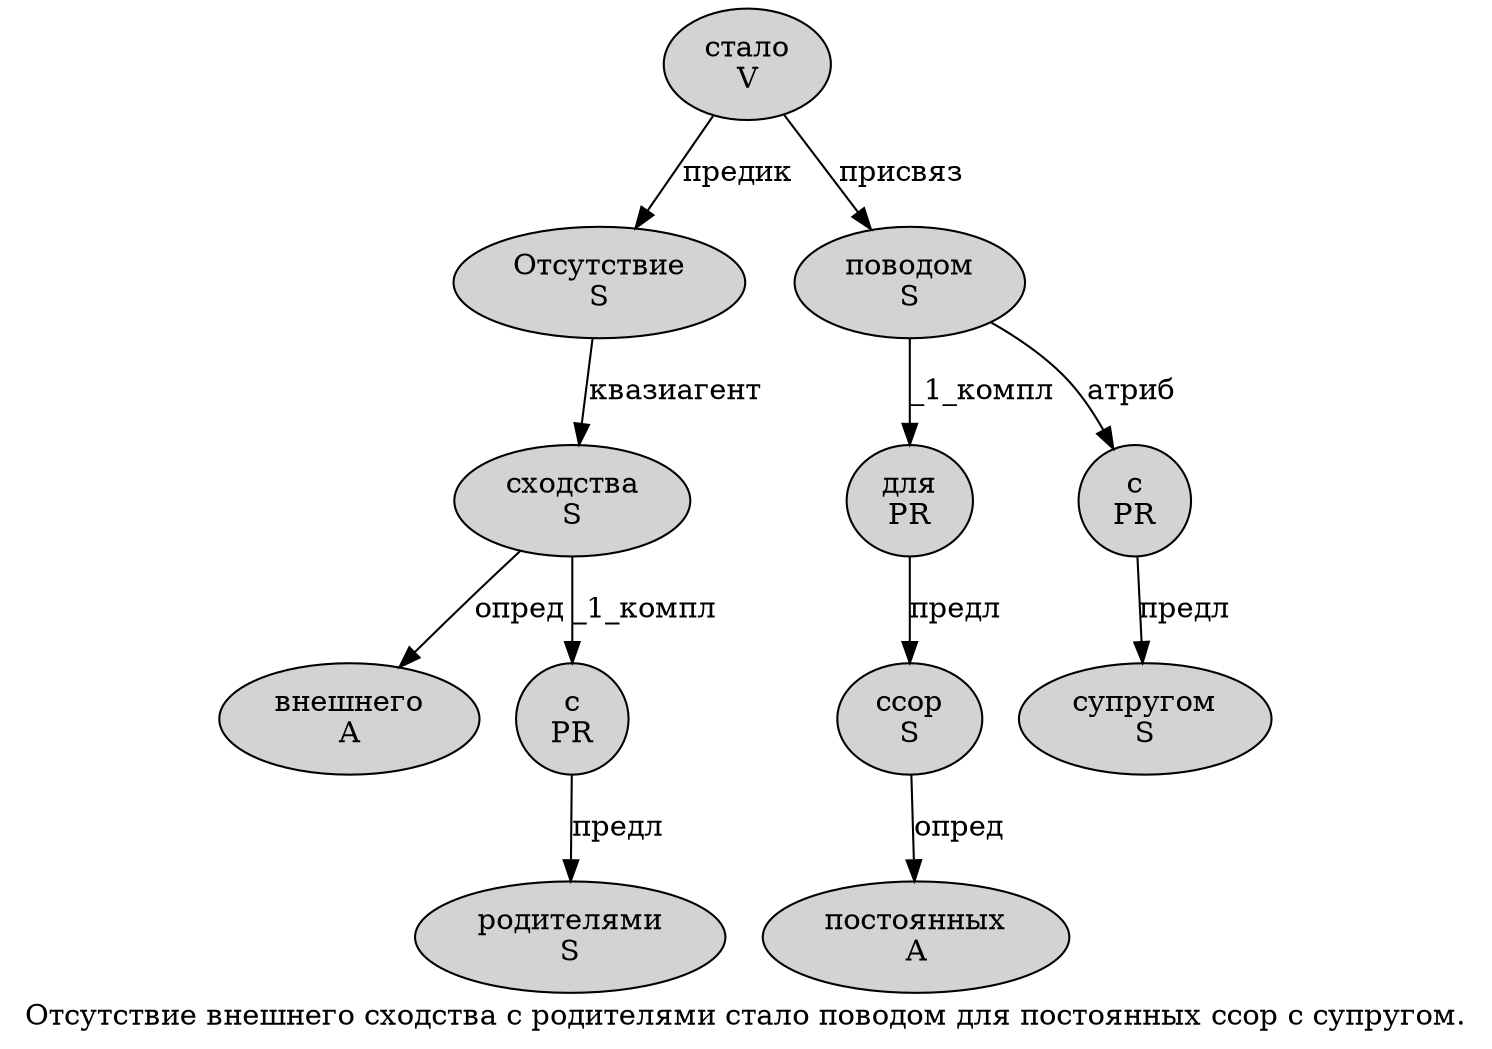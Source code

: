 digraph SENTENCE_612 {
	graph [label="Отсутствие внешнего сходства с родителями стало поводом для постоянных ссор с супругом."]
	node [style=filled]
		0 [label="Отсутствие
S" color="" fillcolor=lightgray penwidth=1 shape=ellipse]
		1 [label="внешнего
A" color="" fillcolor=lightgray penwidth=1 shape=ellipse]
		2 [label="сходства
S" color="" fillcolor=lightgray penwidth=1 shape=ellipse]
		3 [label="с
PR" color="" fillcolor=lightgray penwidth=1 shape=ellipse]
		4 [label="родителями
S" color="" fillcolor=lightgray penwidth=1 shape=ellipse]
		5 [label="стало
V" color="" fillcolor=lightgray penwidth=1 shape=ellipse]
		6 [label="поводом
S" color="" fillcolor=lightgray penwidth=1 shape=ellipse]
		7 [label="для
PR" color="" fillcolor=lightgray penwidth=1 shape=ellipse]
		8 [label="постоянных
A" color="" fillcolor=lightgray penwidth=1 shape=ellipse]
		9 [label="ссор
S" color="" fillcolor=lightgray penwidth=1 shape=ellipse]
		10 [label="с
PR" color="" fillcolor=lightgray penwidth=1 shape=ellipse]
		11 [label="супругом
S" color="" fillcolor=lightgray penwidth=1 shape=ellipse]
			10 -> 11 [label="предл"]
			5 -> 0 [label="предик"]
			5 -> 6 [label="присвяз"]
			2 -> 1 [label="опред"]
			2 -> 3 [label="_1_компл"]
			0 -> 2 [label="квазиагент"]
			9 -> 8 [label="опред"]
			7 -> 9 [label="предл"]
			6 -> 7 [label="_1_компл"]
			6 -> 10 [label="атриб"]
			3 -> 4 [label="предл"]
}